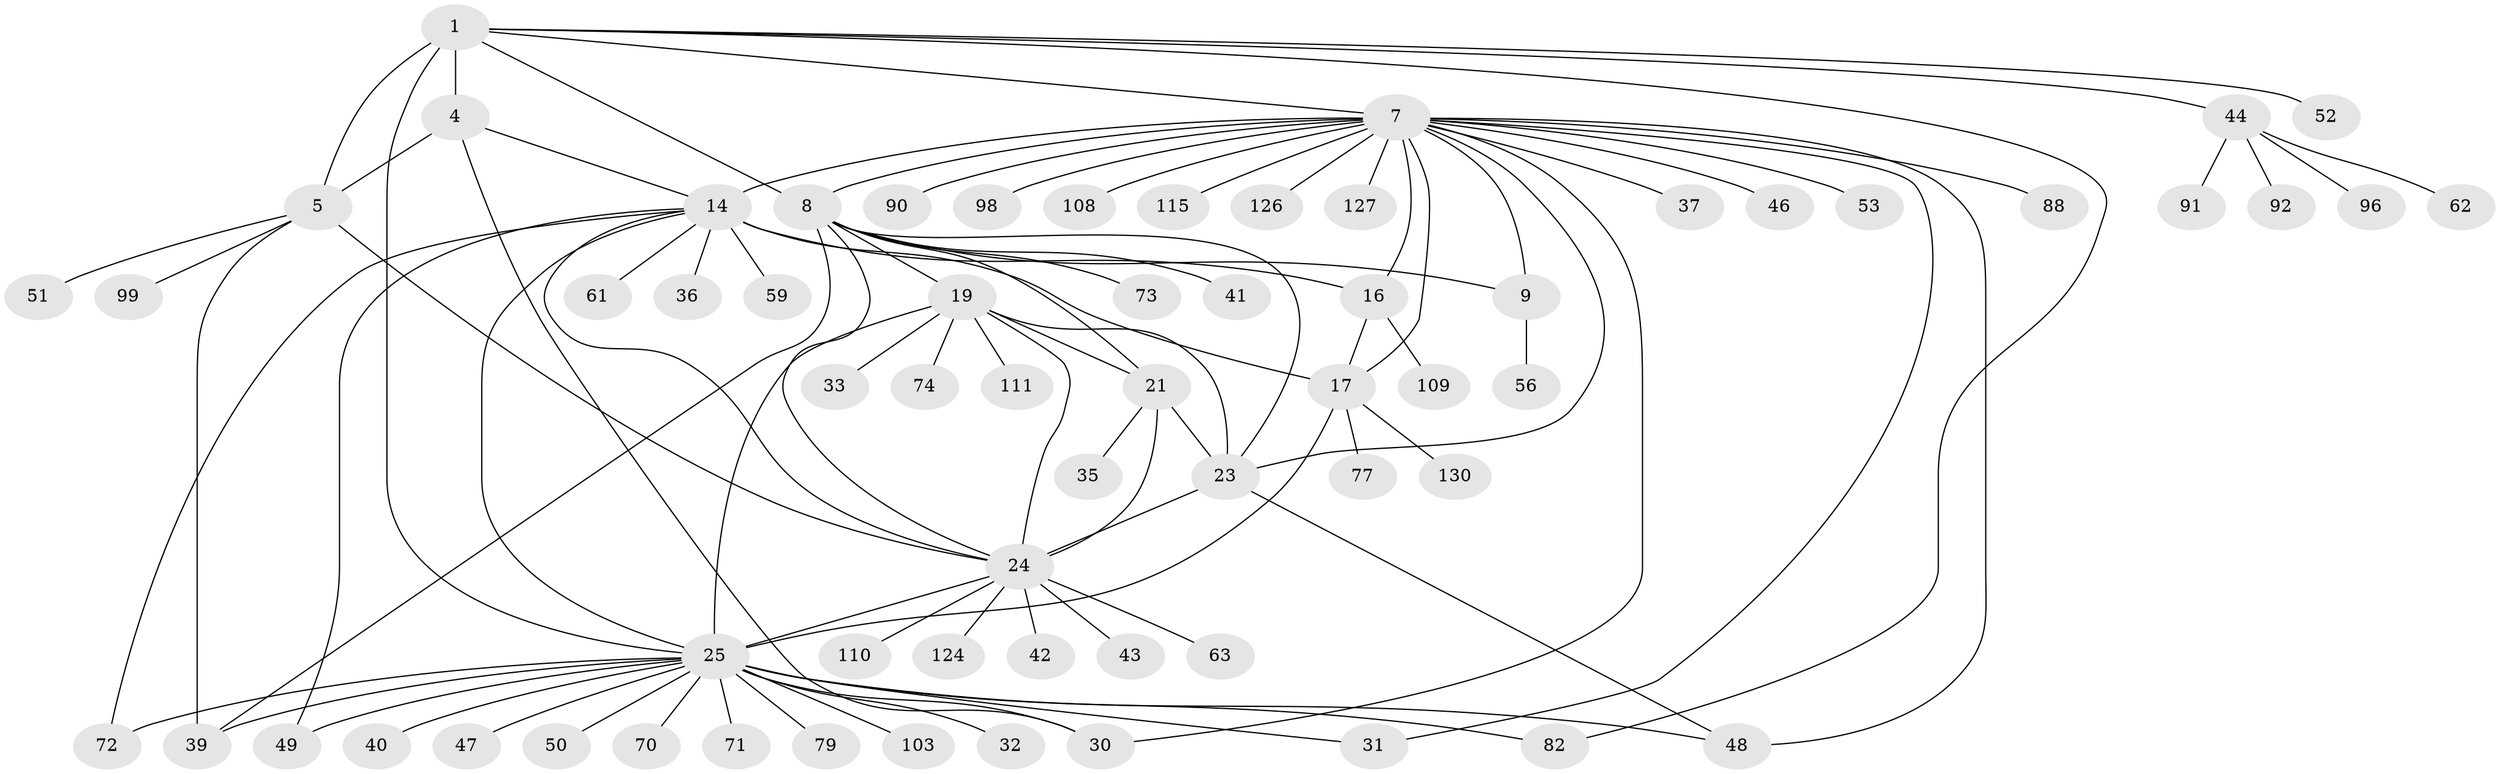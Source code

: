 // original degree distribution, {8: 0.03816793893129771, 10: 0.022900763358778626, 5: 0.030534351145038167, 9: 0.04580152671755725, 7: 0.05343511450381679, 14: 0.015267175572519083, 12: 0.007633587786259542, 11: 0.015267175572519083, 15: 0.007633587786259542, 2: 0.13740458015267176, 1: 0.5725190839694656, 3: 0.05343511450381679}
// Generated by graph-tools (version 1.1) at 2025/16/03/09/25 04:16:10]
// undirected, 65 vertices, 94 edges
graph export_dot {
graph [start="1"]
  node [color=gray90,style=filled];
  1 [super="+2+60"];
  4 [super="+57+78"];
  5;
  7 [super="+58+113+11"];
  8 [super="+121+84+10"];
  9 [super="+12"];
  14 [super="+81+15+18"];
  16 [super="+75+34"];
  17;
  19;
  21 [super="+89+101+45+22+69+54"];
  23 [super="+125+55"];
  24 [super="+68+38"];
  25 [super="+29+27+105+26+66"];
  30 [super="+119"];
  31;
  32;
  33;
  35;
  36;
  37;
  39 [super="+64"];
  40;
  41;
  42;
  43;
  44;
  46;
  47;
  48;
  49;
  50;
  51;
  52;
  53;
  56;
  59;
  61;
  62;
  63;
  70;
  71;
  72;
  73;
  74;
  77 [super="+114"];
  79;
  82;
  88 [super="+112"];
  90;
  91;
  92;
  96;
  98;
  99 [super="+118"];
  103;
  108;
  109;
  110;
  111;
  115;
  124;
  126;
  127;
  130;
  1 -- 4 [weight=4];
  1 -- 5 [weight=4];
  1 -- 82;
  1 -- 25;
  1 -- 52;
  1 -- 7;
  1 -- 44;
  1 -- 8;
  4 -- 5;
  4 -- 14;
  4 -- 30;
  5 -- 24;
  5 -- 39;
  5 -- 51;
  5 -- 99;
  7 -- 8 [weight=4];
  7 -- 9 [weight=4];
  7 -- 30;
  7 -- 14 [weight=3];
  7 -- 16;
  7 -- 17;
  7 -- 88;
  7 -- 90;
  7 -- 31;
  7 -- 98;
  7 -- 37;
  7 -- 108;
  7 -- 46;
  7 -- 48;
  7 -- 115;
  7 -- 53;
  7 -- 126;
  7 -- 127;
  7 -- 23;
  8 -- 9 [weight=4];
  8 -- 39;
  8 -- 41;
  8 -- 73;
  8 -- 19;
  8 -- 21 [weight=2];
  8 -- 23;
  8 -- 24;
  9 -- 56;
  14 -- 16 [weight=3];
  14 -- 17 [weight=3];
  14 -- 72;
  14 -- 49;
  14 -- 25 [weight=2];
  14 -- 61;
  14 -- 36;
  14 -- 24;
  14 -- 59;
  16 -- 17;
  16 -- 109;
  17 -- 77;
  17 -- 130;
  17 -- 25;
  19 -- 21 [weight=2];
  19 -- 23;
  19 -- 24;
  19 -- 33;
  19 -- 74;
  19 -- 111;
  19 -- 25;
  21 -- 23 [weight=2];
  21 -- 24 [weight=2];
  21 -- 35;
  23 -- 24;
  23 -- 48;
  24 -- 42;
  24 -- 43;
  24 -- 63;
  24 -- 110;
  24 -- 124;
  24 -- 25;
  25 -- 30 [weight=6];
  25 -- 32;
  25 -- 71;
  25 -- 39;
  25 -- 72;
  25 -- 49;
  25 -- 50;
  25 -- 31;
  25 -- 70;
  25 -- 103;
  25 -- 40;
  25 -- 79;
  25 -- 82;
  25 -- 48;
  25 -- 47;
  44 -- 62;
  44 -- 91;
  44 -- 92;
  44 -- 96;
}
